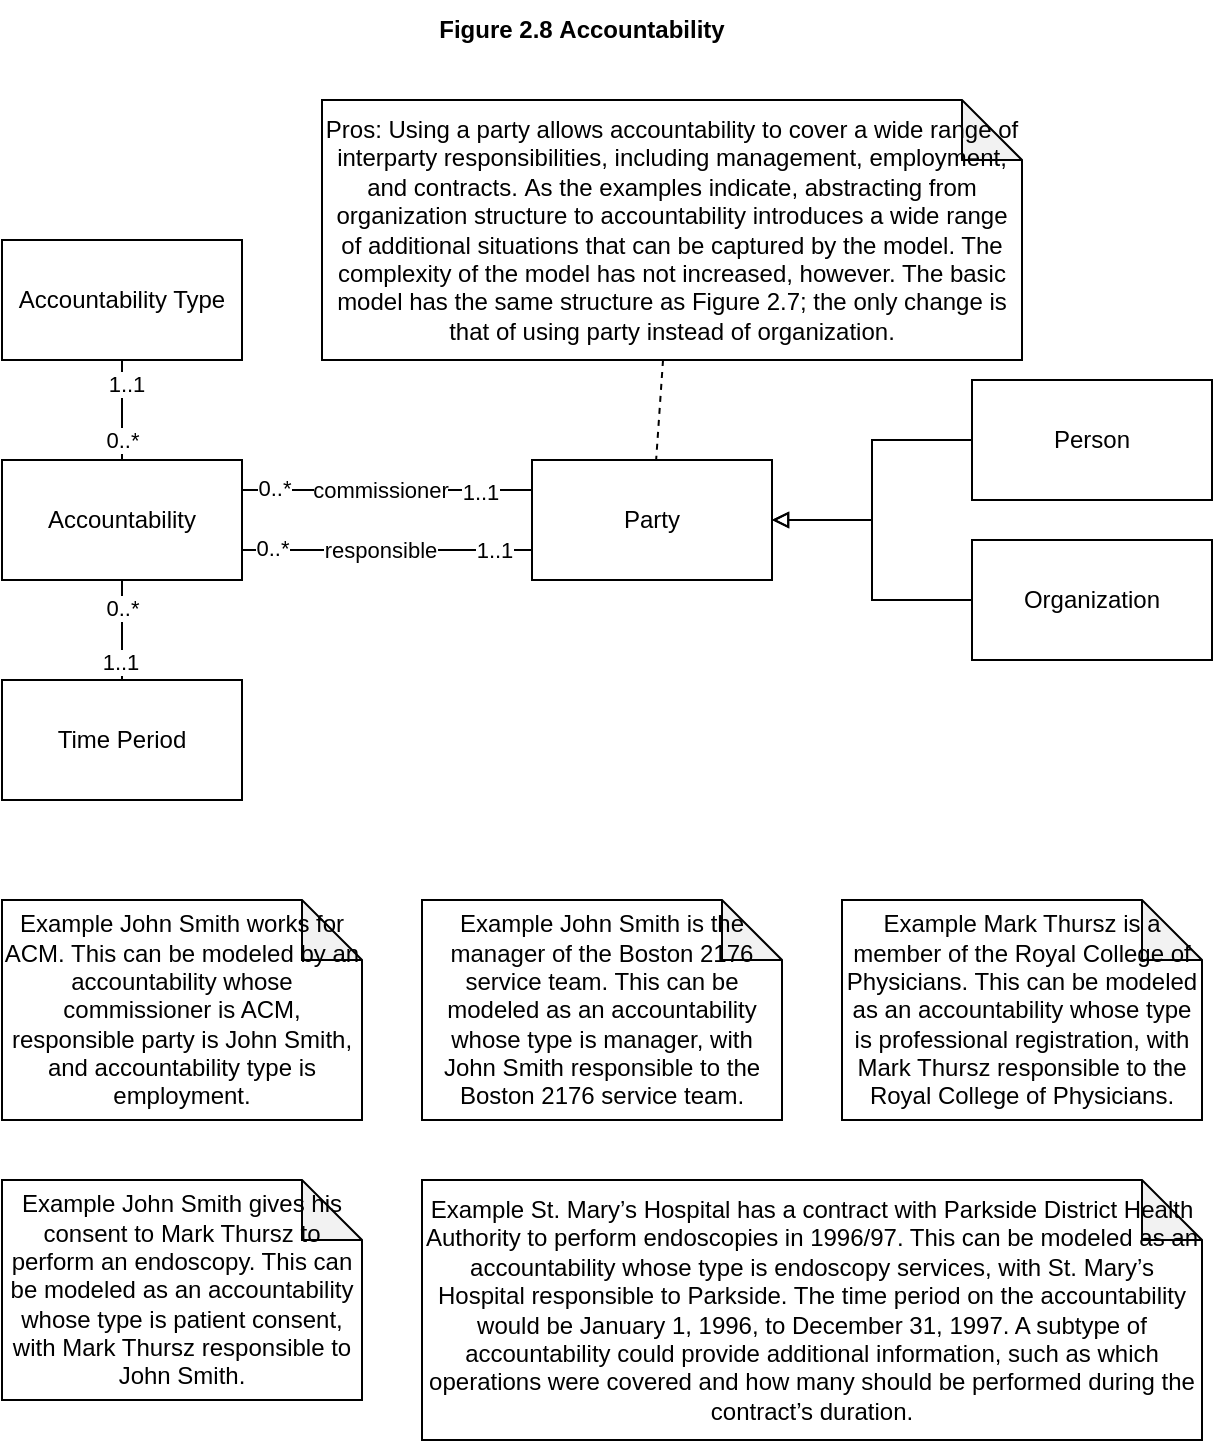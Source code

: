 <mxfile version="20.2.8" type="device"><diagram id="9qcoIvDkOtP1Ot1AUUI5" name="Page-1"><mxGraphModel dx="777" dy="1126" grid="1" gridSize="10" guides="1" tooltips="1" connect="1" arrows="1" fold="1" page="1" pageScale="1" pageWidth="850" pageHeight="1100" math="0" shadow="0"><root><mxCell id="0"/><mxCell id="1" parent="0"/><mxCell id="v0To5dQC1nnuXEylRbWz-1" value="Party" style="rounded=0;whiteSpace=wrap;html=1;" parent="1" vertex="1"><mxGeometry x="415" y="320" width="120" height="60" as="geometry"/></mxCell><mxCell id="v0To5dQC1nnuXEylRbWz-10" value="Person" style="rounded=0;whiteSpace=wrap;html=1;" parent="1" vertex="1"><mxGeometry x="635" y="280" width="120" height="60" as="geometry"/></mxCell><mxCell id="v0To5dQC1nnuXEylRbWz-11" value="Organization" style="rounded=0;whiteSpace=wrap;html=1;" parent="1" vertex="1"><mxGeometry x="635" y="360" width="120" height="60" as="geometry"/></mxCell><mxCell id="v0To5dQC1nnuXEylRbWz-13" value="" style="edgeStyle=elbowEdgeStyle;elbow=horizontal;endArrow=block;html=1;rounded=0;exitX=0;exitY=0.5;exitDx=0;exitDy=0;endFill=0;entryX=1;entryY=0.5;entryDx=0;entryDy=0;" parent="1" source="v0To5dQC1nnuXEylRbWz-10" target="v0To5dQC1nnuXEylRbWz-1" edge="1"><mxGeometry width="50" height="50" relative="1" as="geometry"><mxPoint x="805" y="480" as="sourcePoint"/><mxPoint x="525" y="350" as="targetPoint"/></mxGeometry></mxCell><mxCell id="v0To5dQC1nnuXEylRbWz-14" value="" style="edgeStyle=elbowEdgeStyle;elbow=horizontal;endArrow=block;html=1;rounded=0;endFill=0;" parent="1" source="v0To5dQC1nnuXEylRbWz-11" target="v0To5dQC1nnuXEylRbWz-1" edge="1"><mxGeometry width="50" height="50" relative="1" as="geometry"><mxPoint x="825" y="400" as="sourcePoint"/><mxPoint x="525" y="350" as="targetPoint"/></mxGeometry></mxCell><mxCell id="fa2rseI8tUjauM1b9hwE-1" value="Accountability" style="rounded=0;whiteSpace=wrap;html=1;" parent="1" vertex="1"><mxGeometry x="150" y="320" width="120" height="60" as="geometry"/></mxCell><mxCell id="fa2rseI8tUjauM1b9hwE-2" value="" style="endArrow=none;html=1;rounded=0;exitX=1;exitY=0.25;exitDx=0;exitDy=0;entryX=0;entryY=0.25;entryDx=0;entryDy=0;" parent="1" source="fa2rseI8tUjauM1b9hwE-1" target="v0To5dQC1nnuXEylRbWz-1" edge="1"><mxGeometry width="50" height="50" relative="1" as="geometry"><mxPoint x="365" y="460" as="sourcePoint"/><mxPoint x="415" y="410" as="targetPoint"/></mxGeometry></mxCell><mxCell id="fa2rseI8tUjauM1b9hwE-4" value="0..*" style="edgeLabel;html=1;align=center;verticalAlign=middle;resizable=0;points=[];" parent="fa2rseI8tUjauM1b9hwE-2" vertex="1" connectable="0"><mxGeometry x="-0.837" y="1" relative="1" as="geometry"><mxPoint x="4" as="offset"/></mxGeometry></mxCell><mxCell id="fa2rseI8tUjauM1b9hwE-5" value="1..1" style="edgeLabel;html=1;align=center;verticalAlign=middle;resizable=0;points=[];" parent="fa2rseI8tUjauM1b9hwE-2" vertex="1" connectable="0"><mxGeometry x="0.644" y="-1" relative="1" as="geometry"><mxPoint as="offset"/></mxGeometry></mxCell><mxCell id="fa2rseI8tUjauM1b9hwE-6" value="commissioner" style="edgeLabel;html=1;align=center;verticalAlign=middle;resizable=0;points=[];" parent="fa2rseI8tUjauM1b9hwE-2" vertex="1" connectable="0"><mxGeometry x="-0.148" relative="1" as="geometry"><mxPoint x="7" as="offset"/></mxGeometry></mxCell><mxCell id="fa2rseI8tUjauM1b9hwE-3" value="" style="endArrow=none;html=1;rounded=0;exitX=1;exitY=0.75;exitDx=0;exitDy=0;entryX=0;entryY=0.75;entryDx=0;entryDy=0;" parent="1" source="fa2rseI8tUjauM1b9hwE-1" target="v0To5dQC1nnuXEylRbWz-1" edge="1"><mxGeometry width="50" height="50" relative="1" as="geometry"><mxPoint x="335.0" y="345" as="sourcePoint"/><mxPoint x="395" y="360" as="targetPoint"/></mxGeometry></mxCell><mxCell id="fa2rseI8tUjauM1b9hwE-7" value="0..*" style="edgeLabel;html=1;align=center;verticalAlign=middle;resizable=0;points=[];" parent="fa2rseI8tUjauM1b9hwE-3" vertex="1" connectable="0"><mxGeometry x="-0.794" y="1" relative="1" as="geometry"><mxPoint as="offset"/></mxGeometry></mxCell><mxCell id="fa2rseI8tUjauM1b9hwE-8" value="1..1" style="edgeLabel;html=1;align=center;verticalAlign=middle;resizable=0;points=[];" parent="fa2rseI8tUjauM1b9hwE-3" vertex="1" connectable="0"><mxGeometry x="0.738" relative="1" as="geometry"><mxPoint as="offset"/></mxGeometry></mxCell><mxCell id="fa2rseI8tUjauM1b9hwE-9" value="responsible" style="edgeLabel;html=1;align=center;verticalAlign=middle;resizable=0;points=[];" parent="fa2rseI8tUjauM1b9hwE-3" vertex="1" connectable="0"><mxGeometry x="-0.047" relative="1" as="geometry"><mxPoint as="offset"/></mxGeometry></mxCell><mxCell id="fa2rseI8tUjauM1b9hwE-10" value="Accountability Type" style="rounded=0;whiteSpace=wrap;html=1;" parent="1" vertex="1"><mxGeometry x="150" y="210" width="120" height="60" as="geometry"/></mxCell><mxCell id="fa2rseI8tUjauM1b9hwE-11" value="Time Period" style="rounded=0;whiteSpace=wrap;html=1;" parent="1" vertex="1"><mxGeometry x="150" y="430" width="120" height="60" as="geometry"/></mxCell><mxCell id="fa2rseI8tUjauM1b9hwE-14" value="" style="endArrow=none;html=1;rounded=0;entryX=0.5;entryY=1;entryDx=0;entryDy=0;exitX=0.5;exitY=0;exitDx=0;exitDy=0;" parent="1" source="fa2rseI8tUjauM1b9hwE-1" target="fa2rseI8tUjauM1b9hwE-10" edge="1"><mxGeometry width="50" height="50" relative="1" as="geometry"><mxPoint x="350" y="370" as="sourcePoint"/><mxPoint x="400" y="320" as="targetPoint"/></mxGeometry></mxCell><mxCell id="fa2rseI8tUjauM1b9hwE-16" value="1..1" style="edgeLabel;html=1;align=center;verticalAlign=middle;resizable=0;points=[];" parent="fa2rseI8tUjauM1b9hwE-14" vertex="1" connectable="0"><mxGeometry x="0.524" y="-2" relative="1" as="geometry"><mxPoint as="offset"/></mxGeometry></mxCell><mxCell id="fa2rseI8tUjauM1b9hwE-17" value="0..*" style="edgeLabel;html=1;align=center;verticalAlign=middle;resizable=0;points=[];" parent="fa2rseI8tUjauM1b9hwE-14" vertex="1" connectable="0"><mxGeometry x="-0.608" y="1" relative="1" as="geometry"><mxPoint x="1" as="offset"/></mxGeometry></mxCell><mxCell id="fa2rseI8tUjauM1b9hwE-15" value="" style="endArrow=none;html=1;rounded=0;entryX=0.5;entryY=1;entryDx=0;entryDy=0;exitX=0.5;exitY=0;exitDx=0;exitDy=0;" parent="1" source="fa2rseI8tUjauM1b9hwE-11" target="fa2rseI8tUjauM1b9hwE-1" edge="1"><mxGeometry width="50" height="50" relative="1" as="geometry"><mxPoint x="220" y="330" as="sourcePoint"/><mxPoint x="220" y="290" as="targetPoint"/></mxGeometry></mxCell><mxCell id="fa2rseI8tUjauM1b9hwE-18" value="0..*" style="edgeLabel;html=1;align=center;verticalAlign=middle;resizable=0;points=[];" parent="fa2rseI8tUjauM1b9hwE-15" vertex="1" connectable="0"><mxGeometry x="0.454" relative="1" as="geometry"><mxPoint as="offset"/></mxGeometry></mxCell><mxCell id="fa2rseI8tUjauM1b9hwE-19" value="1..1" style="edgeLabel;html=1;align=center;verticalAlign=middle;resizable=0;points=[];" parent="fa2rseI8tUjauM1b9hwE-15" vertex="1" connectable="0"><mxGeometry x="-0.618" y="1" relative="1" as="geometry"><mxPoint as="offset"/></mxGeometry></mxCell><mxCell id="ri4fP50SB5UrTIXxXDxQ-5" value="&lt;b&gt;Figure 2.8&amp;nbsp;Accountability&lt;/b&gt;" style="text;html=1;strokeColor=none;fillColor=none;align=center;verticalAlign=middle;whiteSpace=wrap;rounded=0;" parent="1" vertex="1"><mxGeometry x="330" y="90" width="220" height="30" as="geometry"/></mxCell><mxCell id="yVqKLwVT5oJawqpSF8Wx-2" value="Pros: Using a party allows accountability to cover a wide range of interparty responsibilities, including management, employment, and contracts.&amp;nbsp;As the examples indicate, abstracting from organization structure to accountability introduces a wide range of additional situations that can be captured by the model. The complexity of the model has not increased, however. The basic model has the same structure as Figure 2.7; the only change is that of using party instead of organization." style="shape=note;whiteSpace=wrap;html=1;backgroundOutline=1;darkOpacity=0.05;" parent="1" vertex="1"><mxGeometry x="310" y="140" width="350" height="130" as="geometry"/></mxCell><mxCell id="yVqKLwVT5oJawqpSF8Wx-3" value="" style="endArrow=none;dashed=1;html=1;rounded=0;" parent="1" source="yVqKLwVT5oJawqpSF8Wx-2" target="v0To5dQC1nnuXEylRbWz-1" edge="1"><mxGeometry width="50" height="50" relative="1" as="geometry"><mxPoint x="220" y="590" as="sourcePoint"/><mxPoint x="270" y="540" as="targetPoint"/></mxGeometry></mxCell><mxCell id="i7hqsNzk5ppF8UKTSx60-1" value="Example John Smith works for ACM. This can be modeled by an accountability whose commissioner is ACM, responsible party is John Smith, and accountability type is employment." style="shape=note;whiteSpace=wrap;html=1;backgroundOutline=1;darkOpacity=0.05;" vertex="1" parent="1"><mxGeometry x="150" y="540" width="180" height="110" as="geometry"/></mxCell><mxCell id="i7hqsNzk5ppF8UKTSx60-2" value="Example John Smith is the manager of the Boston 2176 service team. This can be modeled as an accountability whose type is manager, with John Smith responsible to the Boston 2176 service team." style="shape=note;whiteSpace=wrap;html=1;backgroundOutline=1;darkOpacity=0.05;" vertex="1" parent="1"><mxGeometry x="360" y="540" width="180" height="110" as="geometry"/></mxCell><mxCell id="i7hqsNzk5ppF8UKTSx60-3" value="Example Mark Thursz is a member of the Royal College of Physicians. This can be modeled as an accountability whose type is professional registration, with Mark Thursz responsible to the Royal College of Physicians." style="shape=note;whiteSpace=wrap;html=1;backgroundOutline=1;darkOpacity=0.05;" vertex="1" parent="1"><mxGeometry x="570" y="540" width="180" height="110" as="geometry"/></mxCell><mxCell id="i7hqsNzk5ppF8UKTSx60-4" value="Example John Smith gives his consent to Mark Thursz to perform an endoscopy. This can be modeled as an accountability whose type is patient consent, with Mark Thursz responsible to John Smith." style="shape=note;whiteSpace=wrap;html=1;backgroundOutline=1;darkOpacity=0.05;" vertex="1" parent="1"><mxGeometry x="150" y="680" width="180" height="110" as="geometry"/></mxCell><mxCell id="i7hqsNzk5ppF8UKTSx60-5" value="Example St. Mary’s Hospital has a contract with Parkside District Health Authority to perform endoscopies in 1996/97. This can be modeled as an accountability whose type is endoscopy services, with St. Mary’s Hospital responsible to Parkside. The time period on the accountability would be January 1, 1996, to December 31, 1997. A subtype of accountability could provide additional information, such as which operations were covered and how many should be performed during the contract’s duration." style="shape=note;whiteSpace=wrap;html=1;backgroundOutline=1;darkOpacity=0.05;" vertex="1" parent="1"><mxGeometry x="360" y="680" width="390" height="130" as="geometry"/></mxCell></root></mxGraphModel></diagram></mxfile>